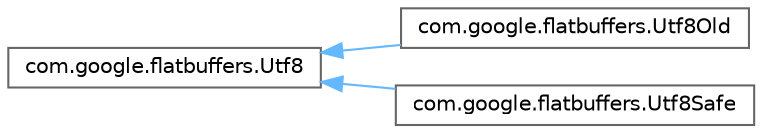 digraph "Graphical Class Hierarchy"
{
 // LATEX_PDF_SIZE
  bgcolor="transparent";
  edge [fontname=Helvetica,fontsize=10,labelfontname=Helvetica,labelfontsize=10];
  node [fontname=Helvetica,fontsize=10,shape=box,height=0.2,width=0.4];
  rankdir="LR";
  Node0 [id="Node000000",label="com.google.flatbuffers.Utf8",height=0.2,width=0.4,color="grey40", fillcolor="white", style="filled",URL="$classcom_1_1google_1_1flatbuffers_1_1Utf8.html",tooltip=" "];
  Node0 -> Node1 [id="edge31_Node000000_Node000001",dir="back",color="steelblue1",style="solid",tooltip=" "];
  Node1 [id="Node000001",label="com.google.flatbuffers.Utf8Old",height=0.2,width=0.4,color="grey40", fillcolor="white", style="filled",URL="$classcom_1_1google_1_1flatbuffers_1_1Utf8Old.html",tooltip=" "];
  Node0 -> Node2 [id="edge32_Node000000_Node000002",dir="back",color="steelblue1",style="solid",tooltip=" "];
  Node2 [id="Node000002",label="com.google.flatbuffers.Utf8Safe",height=0.2,width=0.4,color="grey40", fillcolor="white", style="filled",URL="$classcom_1_1google_1_1flatbuffers_1_1Utf8Safe.html",tooltip=" "];
}
